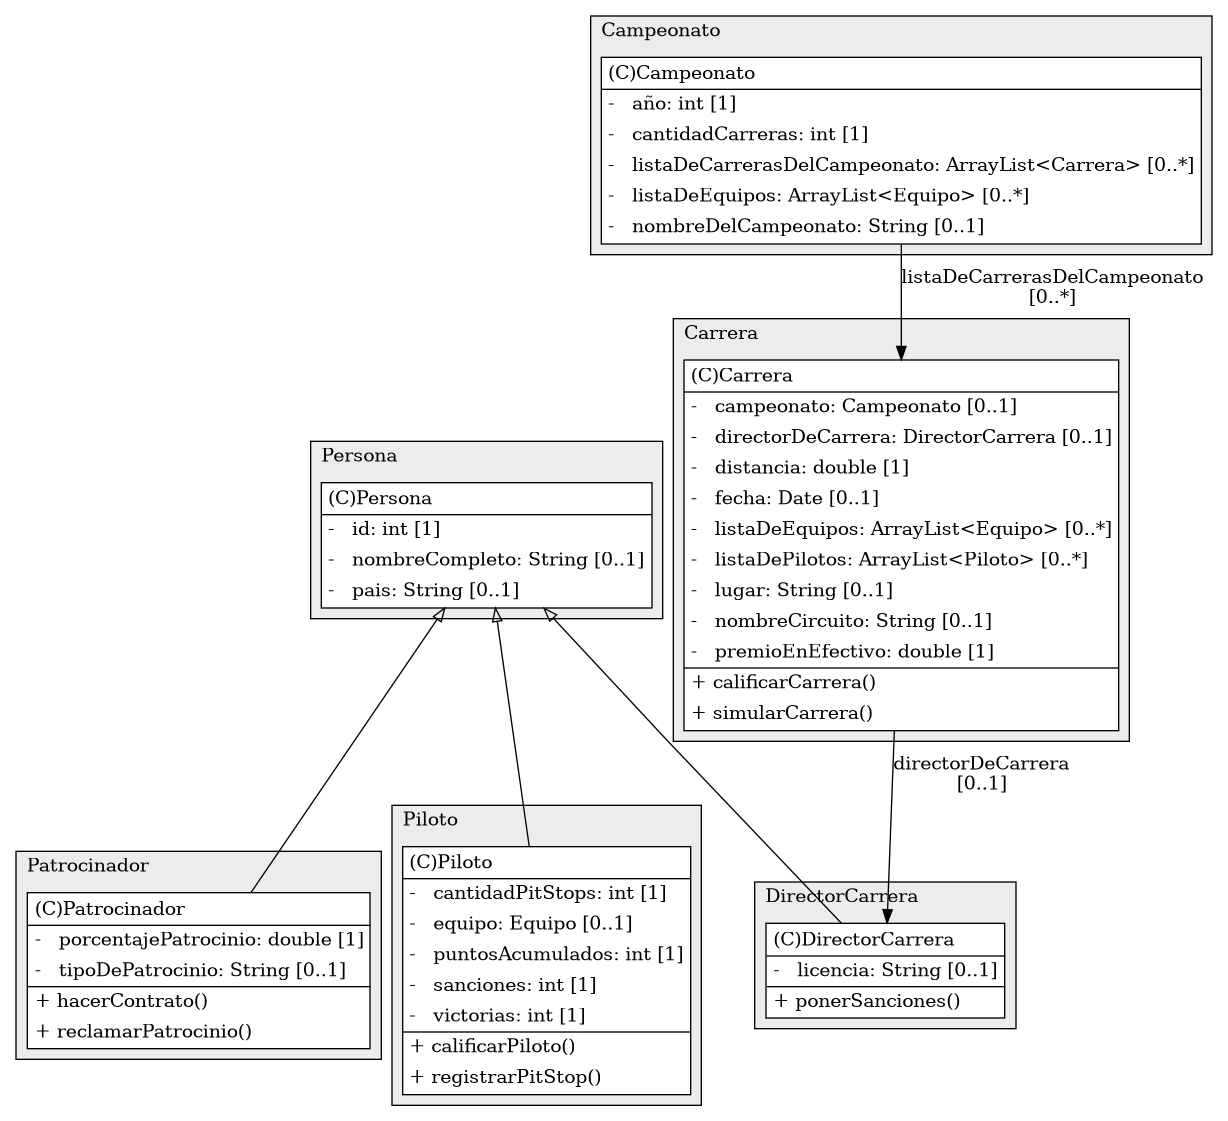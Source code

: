 @startuml

/' diagram meta data start
config=StructureConfiguration;
{
  "projectClassification": {
    "searchMode": "OpenProject", // OpenProject, AllProjects
    "includedProjects": "",
    "pathEndKeywords": "*.impl",
    "isClientPath": "",
    "isClientName": "",
    "isTestPath": "",
    "isTestName": "",
    "isMappingPath": "",
    "isMappingName": "",
    "isDataAccessPath": "",
    "isDataAccessName": "",
    "isDataStructurePath": "",
    "isDataStructureName": "",
    "isInterfaceStructuresPath": "",
    "isInterfaceStructuresName": "",
    "isEntryPointPath": "",
    "isEntryPointName": "",
    "treatFinalFieldsAsMandatory": false
  },
  "graphRestriction": {
    "classPackageExcludeFilter": "",
    "classPackageIncludeFilter": "",
    "classNameExcludeFilter": "",
    "classNameIncludeFilter": "",
    "methodNameExcludeFilter": "",
    "methodNameIncludeFilter": "",
    "removeByInheritance": "", // inheritance/annotation based filtering is done in a second step
    "removeByAnnotation": "",
    "removeByClassPackage": "", // cleanup the graph after inheritance/annotation based filtering is done
    "removeByClassName": "",
    "cutMappings": false,
    "cutEnum": true,
    "cutTests": true,
    "cutClient": true,
    "cutDataAccess": false,
    "cutInterfaceStructures": false,
    "cutDataStructures": false,
    "cutGetterAndSetter": true,
    "cutConstructors": true
  },
  "graphTraversal": {
    "forwardDepth": 3,
    "backwardDepth": 3,
    "classPackageExcludeFilter": "",
    "classPackageIncludeFilter": "",
    "classNameExcludeFilter": "",
    "classNameIncludeFilter": "",
    "methodNameExcludeFilter": "",
    "methodNameIncludeFilter": "",
    "hideMappings": false,
    "hideDataStructures": false,
    "hidePrivateMethods": true,
    "hideInterfaceCalls": true, // indirection: implementation -> interface (is hidden) -> implementation
    "onlyShowApplicationEntryPoints": false, // root node is included
    "useMethodCallsForStructureDiagram": "ForwardOnly" // ForwardOnly, BothDirections, No
  },
  "details": {
    "aggregation": "GroupByClass", // ByClass, GroupByClass, None
    "showClassGenericTypes": true,
    "showMethods": true,
    "showMethodParameterNames": true,
    "showMethodParameterTypes": true,
    "showMethodReturnType": true,
    "showPackageLevels": 2,
    "showDetailedClassStructure": true
  },
  "rootClass": "Persona",
  "extensionCallbackMethod": "" // qualified.class.name#methodName - signature: public static String method(String)
}
diagram meta data end '/



digraph g {
    rankdir="TB"
    splines=polyline
    

'nodes 
subgraph cluster_1023408114 { 
   	label=Patrocinador
	labeljust=l
	fillcolor="#ececec"
	style=filled
   
   Patrocinador1023408114[
	label=<<TABLE BORDER="1" CELLBORDER="0" CELLPADDING="4" CELLSPACING="0">
<TR><TD ALIGN="LEFT" >(C)Patrocinador</TD></TR>
<HR/>
<TR><TD ALIGN="LEFT" >-   porcentajePatrocinio: double [1]</TD></TR>
<TR><TD ALIGN="LEFT" >-   tipoDePatrocinio: String [0..1]</TD></TR>
<HR/>
<TR><TD ALIGN="LEFT" >+ hacerContrato()</TD></TR>
<TR><TD ALIGN="LEFT" >+ reclamarPatrocinio()</TD></TR>
</TABLE>>
	style=filled
	margin=0
	shape=plaintext
	fillcolor="#FFFFFF"
];
} 

subgraph cluster_1904337705 { 
   	label=Piloto
	labeljust=l
	fillcolor="#ececec"
	style=filled
   
   Piloto1904337705[
	label=<<TABLE BORDER="1" CELLBORDER="0" CELLPADDING="4" CELLSPACING="0">
<TR><TD ALIGN="LEFT" >(C)Piloto</TD></TR>
<HR/>
<TR><TD ALIGN="LEFT" >-   cantidadPitStops: int [1]</TD></TR>
<TR><TD ALIGN="LEFT" >-   equipo: Equipo [0..1]</TD></TR>
<TR><TD ALIGN="LEFT" >-   puntosAcumulados: int [1]</TD></TR>
<TR><TD ALIGN="LEFT" >-   sanciones: int [1]</TD></TR>
<TR><TD ALIGN="LEFT" >-   victorias: int [1]</TD></TR>
<HR/>
<TR><TD ALIGN="LEFT" >+ calificarPiloto()</TD></TR>
<TR><TD ALIGN="LEFT" >+ registrarPitStop()</TD></TR>
</TABLE>>
	style=filled
	margin=0
	shape=plaintext
	fillcolor="#FFFFFF"
];
} 

subgraph cluster_2075956906 { 
   	label=Carrera
	labeljust=l
	fillcolor="#ececec"
	style=filled
   
   Carrera2075956906[
	label=<<TABLE BORDER="1" CELLBORDER="0" CELLPADDING="4" CELLSPACING="0">
<TR><TD ALIGN="LEFT" >(C)Carrera</TD></TR>
<HR/>
<TR><TD ALIGN="LEFT" >-   campeonato: Campeonato [0..1]</TD></TR>
<TR><TD ALIGN="LEFT" >-   directorDeCarrera: DirectorCarrera [0..1]</TD></TR>
<TR><TD ALIGN="LEFT" >-   distancia: double [1]</TD></TR>
<TR><TD ALIGN="LEFT" >-   fecha: Date [0..1]</TD></TR>
<TR><TD ALIGN="LEFT" >-   listaDeEquipos: ArrayList&lt;Equipo&gt; [0..*]</TD></TR>
<TR><TD ALIGN="LEFT" >-   listaDePilotos: ArrayList&lt;Piloto&gt; [0..*]</TD></TR>
<TR><TD ALIGN="LEFT" >-   lugar: String [0..1]</TD></TR>
<TR><TD ALIGN="LEFT" >-   nombreCircuito: String [0..1]</TD></TR>
<TR><TD ALIGN="LEFT" >-   premioEnEfectivo: double [1]</TD></TR>
<HR/>
<TR><TD ALIGN="LEFT" >+ calificarCarrera()</TD></TR>
<TR><TD ALIGN="LEFT" >+ simularCarrera()</TD></TR>
</TABLE>>
	style=filled
	margin=0
	shape=plaintext
	fillcolor="#FFFFFF"
];
} 

subgraph cluster_396163114 { 
   	label=DirectorCarrera
	labeljust=l
	fillcolor="#ececec"
	style=filled
   
   DirectorCarrera396163114[
	label=<<TABLE BORDER="1" CELLBORDER="0" CELLPADDING="4" CELLSPACING="0">
<TR><TD ALIGN="LEFT" >(C)DirectorCarrera</TD></TR>
<HR/>
<TR><TD ALIGN="LEFT" >-   licencia: String [0..1]</TD></TR>
<HR/>
<TR><TD ALIGN="LEFT" >+ ponerSanciones()</TD></TR>
</TABLE>>
	style=filled
	margin=0
	shape=plaintext
	fillcolor="#FFFFFF"
];
} 

subgraph cluster_795464953 { 
   	label=Campeonato
	labeljust=l
	fillcolor="#ececec"
	style=filled
   
   Campeonato795464953[
	label=<<TABLE BORDER="1" CELLBORDER="0" CELLPADDING="4" CELLSPACING="0">
<TR><TD ALIGN="LEFT" >(C)Campeonato</TD></TR>
<HR/>
<TR><TD ALIGN="LEFT" >-   año: int [1]</TD></TR>
<TR><TD ALIGN="LEFT" >-   cantidadCarreras: int [1]</TD></TR>
<TR><TD ALIGN="LEFT" >-   listaDeCarrerasDelCampeonato: ArrayList&lt;Carrera&gt; [0..*]</TD></TR>
<TR><TD ALIGN="LEFT" >-   listaDeEquipos: ArrayList&lt;Equipo&gt; [0..*]</TD></TR>
<TR><TD ALIGN="LEFT" >-   nombreDelCampeonato: String [0..1]</TD></TR>
</TABLE>>
	style=filled
	margin=0
	shape=plaintext
	fillcolor="#FFFFFF"
];
} 

subgraph cluster_986212236 { 
   	label=Persona
	labeljust=l
	fillcolor="#ececec"
	style=filled
   
   Persona986212236[
	label=<<TABLE BORDER="1" CELLBORDER="0" CELLPADDING="4" CELLSPACING="0">
<TR><TD ALIGN="LEFT" >(C)Persona</TD></TR>
<HR/>
<TR><TD ALIGN="LEFT" >-   id: int [1]</TD></TR>
<TR><TD ALIGN="LEFT" >-   nombreCompleto: String [0..1]</TD></TR>
<TR><TD ALIGN="LEFT" >-   pais: String [0..1]</TD></TR>
</TABLE>>
	style=filled
	margin=0
	shape=plaintext
	fillcolor="#FFFFFF"
];
} 

'edges    
Campeonato795464953 -> Carrera2075956906[label="listaDeCarrerasDelCampeonato
[0..*]"];
Carrera2075956906 -> DirectorCarrera396163114[label="directorDeCarrera
[0..1]"];
Persona986212236 -> DirectorCarrera396163114[arrowhead=none, arrowtail=empty, dir=both];
Persona986212236 -> Patrocinador1023408114[arrowhead=none, arrowtail=empty, dir=both];
Persona986212236 -> Piloto1904337705[arrowhead=none, arrowtail=empty, dir=both];
    
}
@enduml